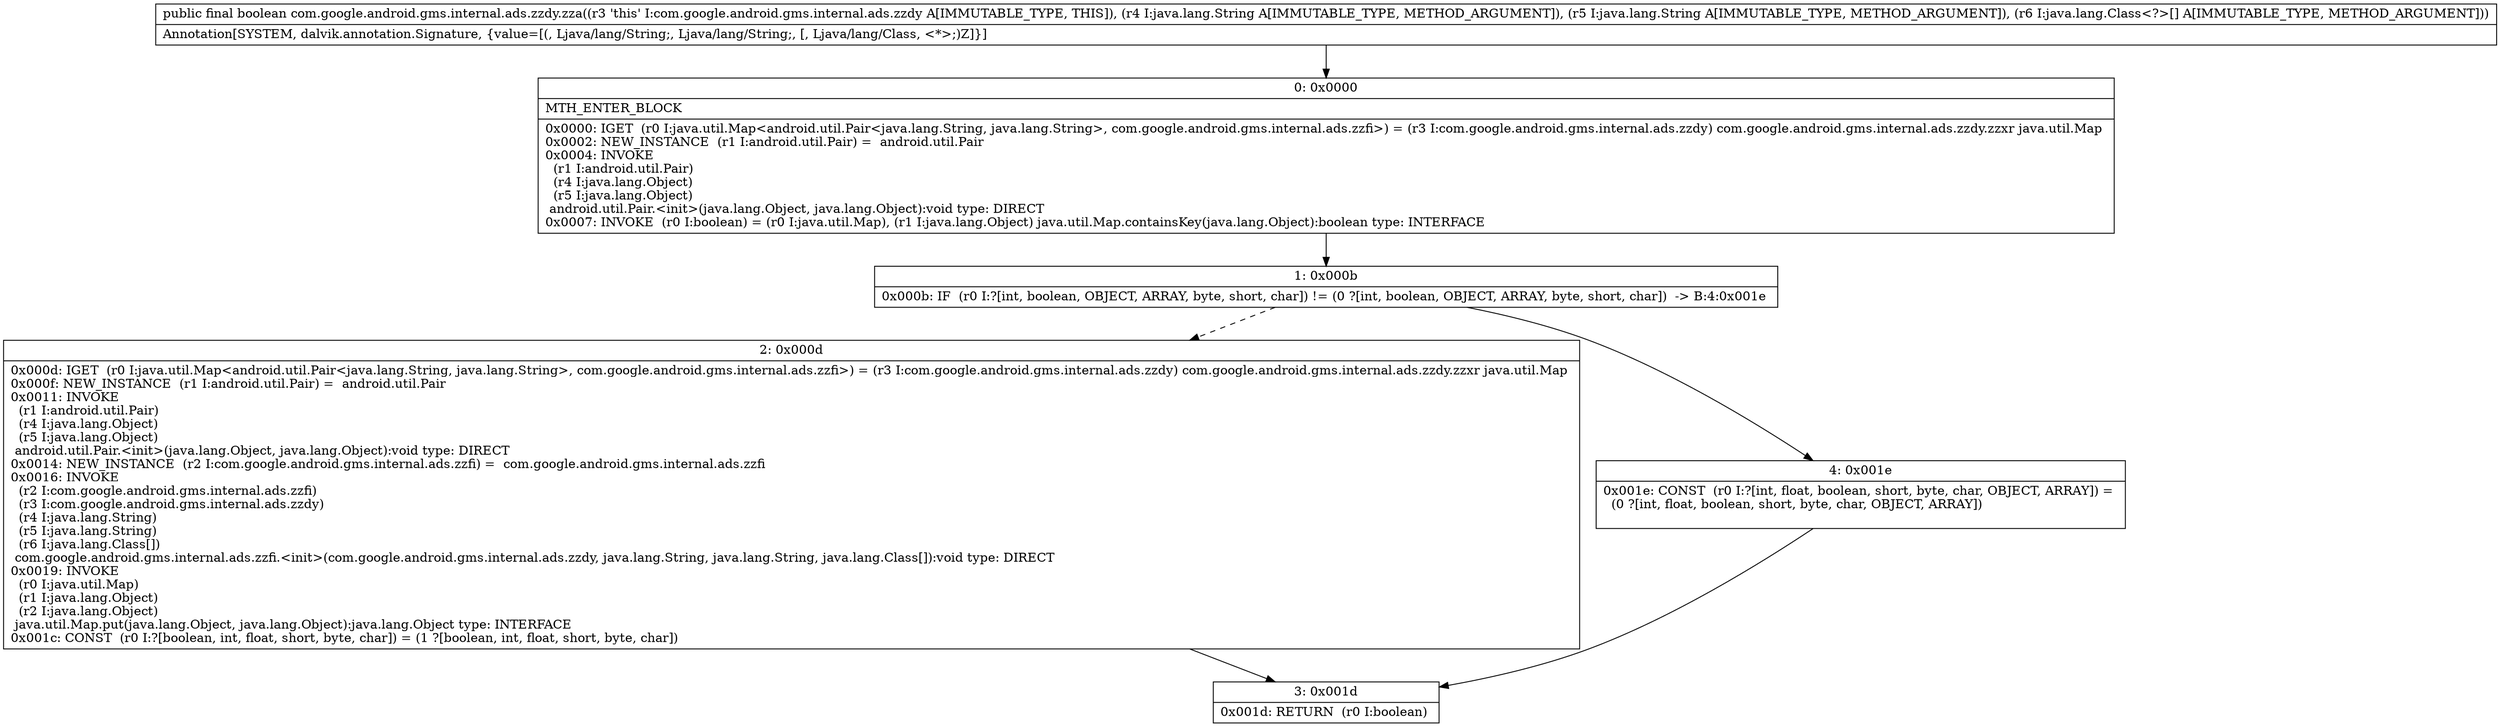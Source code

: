 digraph "CFG forcom.google.android.gms.internal.ads.zzdy.zza(Ljava\/lang\/String;Ljava\/lang\/String;[Ljava\/lang\/Class;)Z" {
Node_0 [shape=record,label="{0\:\ 0x0000|MTH_ENTER_BLOCK\l|0x0000: IGET  (r0 I:java.util.Map\<android.util.Pair\<java.lang.String, java.lang.String\>, com.google.android.gms.internal.ads.zzfi\>) = (r3 I:com.google.android.gms.internal.ads.zzdy) com.google.android.gms.internal.ads.zzdy.zzxr java.util.Map \l0x0002: NEW_INSTANCE  (r1 I:android.util.Pair) =  android.util.Pair \l0x0004: INVOKE  \l  (r1 I:android.util.Pair)\l  (r4 I:java.lang.Object)\l  (r5 I:java.lang.Object)\l android.util.Pair.\<init\>(java.lang.Object, java.lang.Object):void type: DIRECT \l0x0007: INVOKE  (r0 I:boolean) = (r0 I:java.util.Map), (r1 I:java.lang.Object) java.util.Map.containsKey(java.lang.Object):boolean type: INTERFACE \l}"];
Node_1 [shape=record,label="{1\:\ 0x000b|0x000b: IF  (r0 I:?[int, boolean, OBJECT, ARRAY, byte, short, char]) != (0 ?[int, boolean, OBJECT, ARRAY, byte, short, char])  \-\> B:4:0x001e \l}"];
Node_2 [shape=record,label="{2\:\ 0x000d|0x000d: IGET  (r0 I:java.util.Map\<android.util.Pair\<java.lang.String, java.lang.String\>, com.google.android.gms.internal.ads.zzfi\>) = (r3 I:com.google.android.gms.internal.ads.zzdy) com.google.android.gms.internal.ads.zzdy.zzxr java.util.Map \l0x000f: NEW_INSTANCE  (r1 I:android.util.Pair) =  android.util.Pair \l0x0011: INVOKE  \l  (r1 I:android.util.Pair)\l  (r4 I:java.lang.Object)\l  (r5 I:java.lang.Object)\l android.util.Pair.\<init\>(java.lang.Object, java.lang.Object):void type: DIRECT \l0x0014: NEW_INSTANCE  (r2 I:com.google.android.gms.internal.ads.zzfi) =  com.google.android.gms.internal.ads.zzfi \l0x0016: INVOKE  \l  (r2 I:com.google.android.gms.internal.ads.zzfi)\l  (r3 I:com.google.android.gms.internal.ads.zzdy)\l  (r4 I:java.lang.String)\l  (r5 I:java.lang.String)\l  (r6 I:java.lang.Class[])\l com.google.android.gms.internal.ads.zzfi.\<init\>(com.google.android.gms.internal.ads.zzdy, java.lang.String, java.lang.String, java.lang.Class[]):void type: DIRECT \l0x0019: INVOKE  \l  (r0 I:java.util.Map)\l  (r1 I:java.lang.Object)\l  (r2 I:java.lang.Object)\l java.util.Map.put(java.lang.Object, java.lang.Object):java.lang.Object type: INTERFACE \l0x001c: CONST  (r0 I:?[boolean, int, float, short, byte, char]) = (1 ?[boolean, int, float, short, byte, char]) \l}"];
Node_3 [shape=record,label="{3\:\ 0x001d|0x001d: RETURN  (r0 I:boolean) \l}"];
Node_4 [shape=record,label="{4\:\ 0x001e|0x001e: CONST  (r0 I:?[int, float, boolean, short, byte, char, OBJECT, ARRAY]) = \l  (0 ?[int, float, boolean, short, byte, char, OBJECT, ARRAY])\l \l}"];
MethodNode[shape=record,label="{public final boolean com.google.android.gms.internal.ads.zzdy.zza((r3 'this' I:com.google.android.gms.internal.ads.zzdy A[IMMUTABLE_TYPE, THIS]), (r4 I:java.lang.String A[IMMUTABLE_TYPE, METHOD_ARGUMENT]), (r5 I:java.lang.String A[IMMUTABLE_TYPE, METHOD_ARGUMENT]), (r6 I:java.lang.Class\<?\>[] A[IMMUTABLE_TYPE, METHOD_ARGUMENT]))  | Annotation[SYSTEM, dalvik.annotation.Signature, \{value=[(, Ljava\/lang\/String;, Ljava\/lang\/String;, [, Ljava\/lang\/Class, \<*\>;)Z]\}]\l}"];
MethodNode -> Node_0;
Node_0 -> Node_1;
Node_1 -> Node_2[style=dashed];
Node_1 -> Node_4;
Node_2 -> Node_3;
Node_4 -> Node_3;
}

